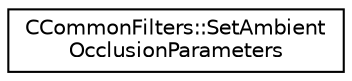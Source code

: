 digraph "Graphical Class Hierarchy"
{
  edge [fontname="Helvetica",fontsize="10",labelfontname="Helvetica",labelfontsize="10"];
  node [fontname="Helvetica",fontsize="10",shape=record];
  rankdir="LR";
  Node1 [label="CCommonFilters::SetAmbient\lOcclusionParameters",height=0.2,width=0.4,color="black", fillcolor="white", style="filled",URL="$struct_c_common_filters_1_1_set_ambient_occlusion_parameters.html"];
}
